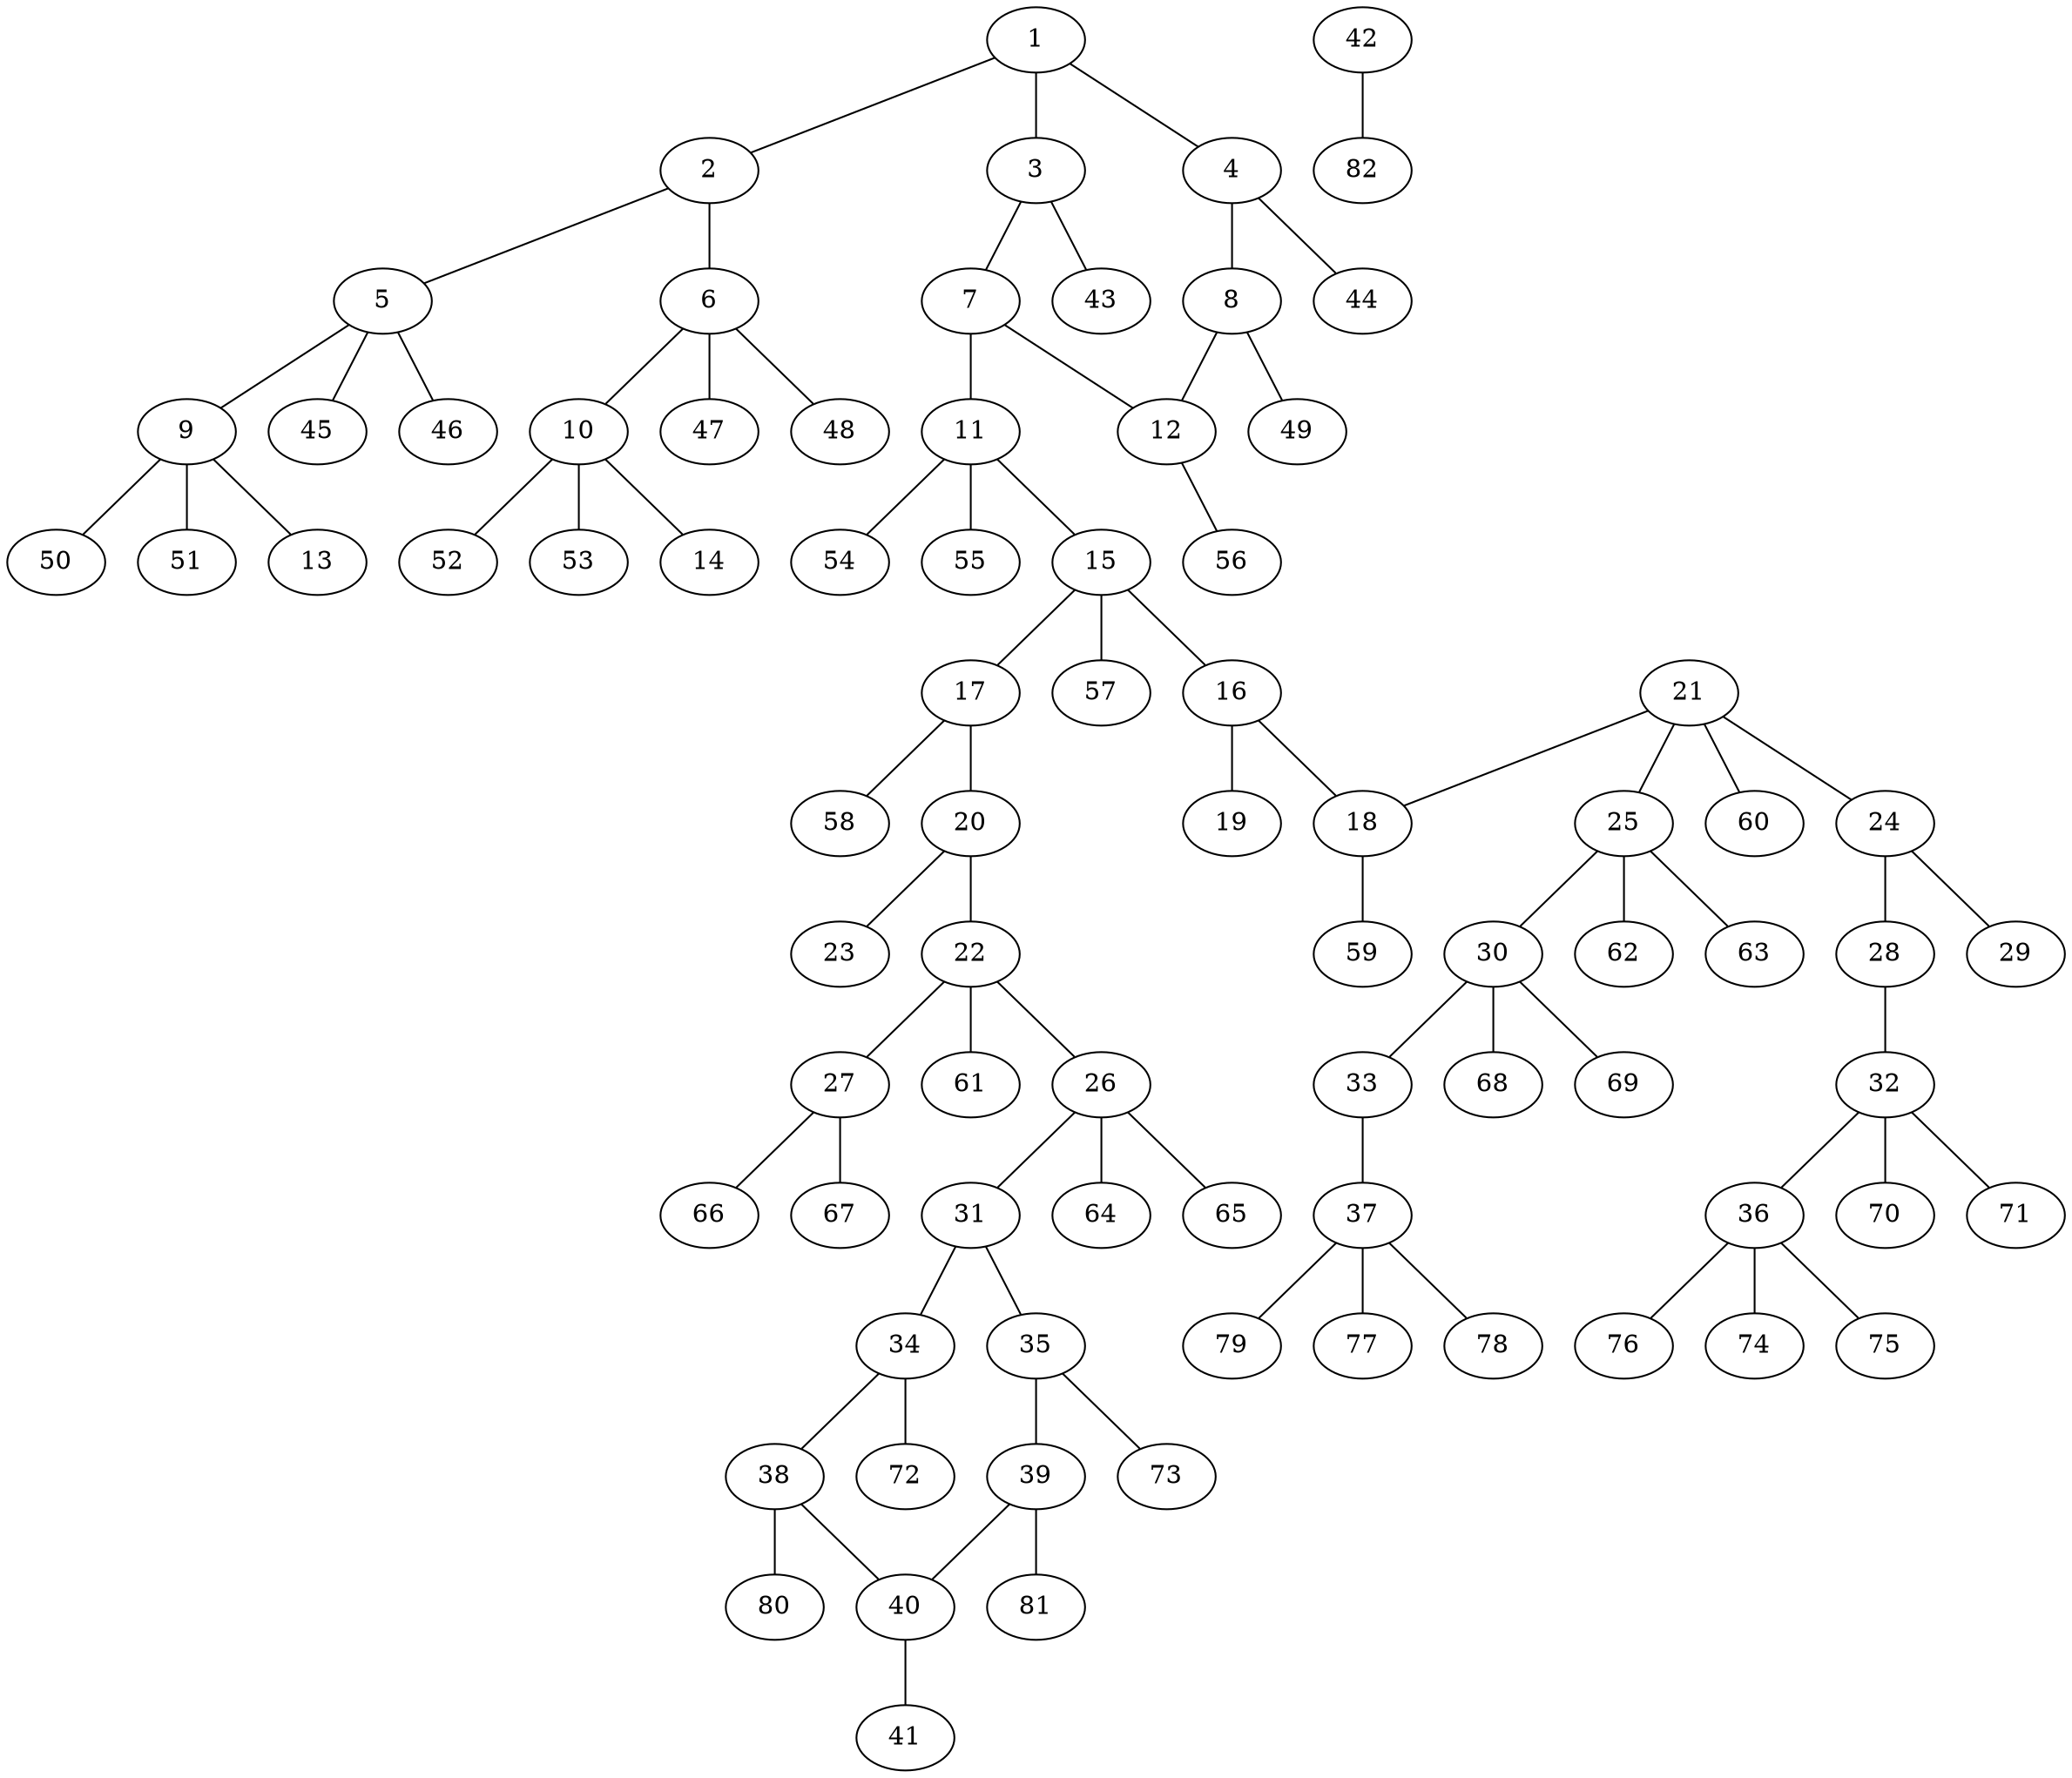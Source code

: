 graph molecule_2669 {
	1	 [chem=C];
	2	 [chem=N];
	1 -- 2	 [valence=1];
	3	 [chem=C];
	1 -- 3	 [valence=2];
	4	 [chem=C];
	1 -- 4	 [valence=1];
	5	 [chem=C];
	2 -- 5	 [valence=1];
	6	 [chem=C];
	2 -- 6	 [valence=1];
	7	 [chem=C];
	3 -- 7	 [valence=1];
	43	 [chem=H];
	3 -- 43	 [valence=1];
	8	 [chem=C];
	4 -- 8	 [valence=2];
	44	 [chem=H];
	4 -- 44	 [valence=1];
	9	 [chem=C];
	5 -- 9	 [valence=1];
	45	 [chem=H];
	5 -- 45	 [valence=1];
	46	 [chem=H];
	5 -- 46	 [valence=1];
	10	 [chem=C];
	6 -- 10	 [valence=1];
	47	 [chem=H];
	6 -- 47	 [valence=1];
	48	 [chem=H];
	6 -- 48	 [valence=1];
	11	 [chem=C];
	7 -- 11	 [valence=1];
	12	 [chem=C];
	7 -- 12	 [valence=2];
	8 -- 12	 [valence=1];
	49	 [chem=H];
	8 -- 49	 [valence=1];
	13	 [chem=Cl];
	9 -- 13	 [valence=1];
	50	 [chem=H];
	9 -- 50	 [valence=1];
	51	 [chem=H];
	9 -- 51	 [valence=1];
	14	 [chem=Cl];
	10 -- 14	 [valence=1];
	52	 [chem=H];
	10 -- 52	 [valence=1];
	53	 [chem=H];
	10 -- 53	 [valence=1];
	15	 [chem=C];
	11 -- 15	 [valence=1];
	54	 [chem=H];
	11 -- 54	 [valence=1];
	55	 [chem=H];
	11 -- 55	 [valence=1];
	56	 [chem=H];
	12 -- 56	 [valence=1];
	16	 [chem=C];
	15 -- 16	 [valence=1];
	17	 [chem=N];
	15 -- 17	 [valence=1];
	57	 [chem=H];
	15 -- 57	 [valence=1];
	18	 [chem=N];
	16 -- 18	 [valence=1];
	19	 [chem=O];
	16 -- 19	 [valence=2];
	20	 [chem=C];
	17 -- 20	 [valence=1];
	58	 [chem=H];
	17 -- 58	 [valence=1];
	59	 [chem=H];
	18 -- 59	 [valence=1];
	22	 [chem=C];
	20 -- 22	 [valence=1];
	23	 [chem=O];
	20 -- 23	 [valence=2];
	21	 [chem=C];
	21 -- 18	 [valence=1];
	24	 [chem=C];
	21 -- 24	 [valence=1];
	25	 [chem=C];
	21 -- 25	 [valence=1];
	60	 [chem=H];
	21 -- 60	 [valence=1];
	26	 [chem=C];
	22 -- 26	 [valence=1];
	27	 [chem=N];
	22 -- 27	 [valence=1];
	61	 [chem=H];
	22 -- 61	 [valence=1];
	28	 [chem=O];
	24 -- 28	 [valence=1];
	29	 [chem=O];
	24 -- 29	 [valence=2];
	30	 [chem=C];
	25 -- 30	 [valence=1];
	62	 [chem=H];
	25 -- 62	 [valence=1];
	63	 [chem=H];
	25 -- 63	 [valence=1];
	31	 [chem=C];
	26 -- 31	 [valence=1];
	64	 [chem=H];
	26 -- 64	 [valence=1];
	65	 [chem=H];
	26 -- 65	 [valence=1];
	66	 [chem=H];
	27 -- 66	 [valence=1];
	67	 [chem=H];
	27 -- 67	 [valence=1];
	32	 [chem=C];
	28 -- 32	 [valence=1];
	33	 [chem=S];
	30 -- 33	 [valence=1];
	68	 [chem=H];
	30 -- 68	 [valence=1];
	69	 [chem=H];
	30 -- 69	 [valence=1];
	34	 [chem=C];
	31 -- 34	 [valence=2];
	35	 [chem=C];
	31 -- 35	 [valence=1];
	36	 [chem=C];
	32 -- 36	 [valence=1];
	70	 [chem=H];
	32 -- 70	 [valence=1];
	71	 [chem=H];
	32 -- 71	 [valence=1];
	37	 [chem=C];
	33 -- 37	 [valence=1];
	38	 [chem=C];
	34 -- 38	 [valence=1];
	72	 [chem=H];
	34 -- 72	 [valence=1];
	39	 [chem=C];
	35 -- 39	 [valence=2];
	73	 [chem=H];
	35 -- 73	 [valence=1];
	74	 [chem=H];
	36 -- 74	 [valence=1];
	75	 [chem=H];
	36 -- 75	 [valence=1];
	76	 [chem=H];
	36 -- 76	 [valence=1];
	77	 [chem=H];
	37 -- 77	 [valence=1];
	78	 [chem=H];
	37 -- 78	 [valence=1];
	79	 [chem=H];
	37 -- 79	 [valence=1];
	40	 [chem=C];
	38 -- 40	 [valence=2];
	80	 [chem=H];
	38 -- 80	 [valence=1];
	39 -- 40	 [valence=1];
	81	 [chem=H];
	39 -- 81	 [valence=1];
	41	 [chem=F];
	40 -- 41	 [valence=1];
	42	 [chem=Cl];
	82	 [chem=H];
	42 -- 82	 [valence=1];
}
